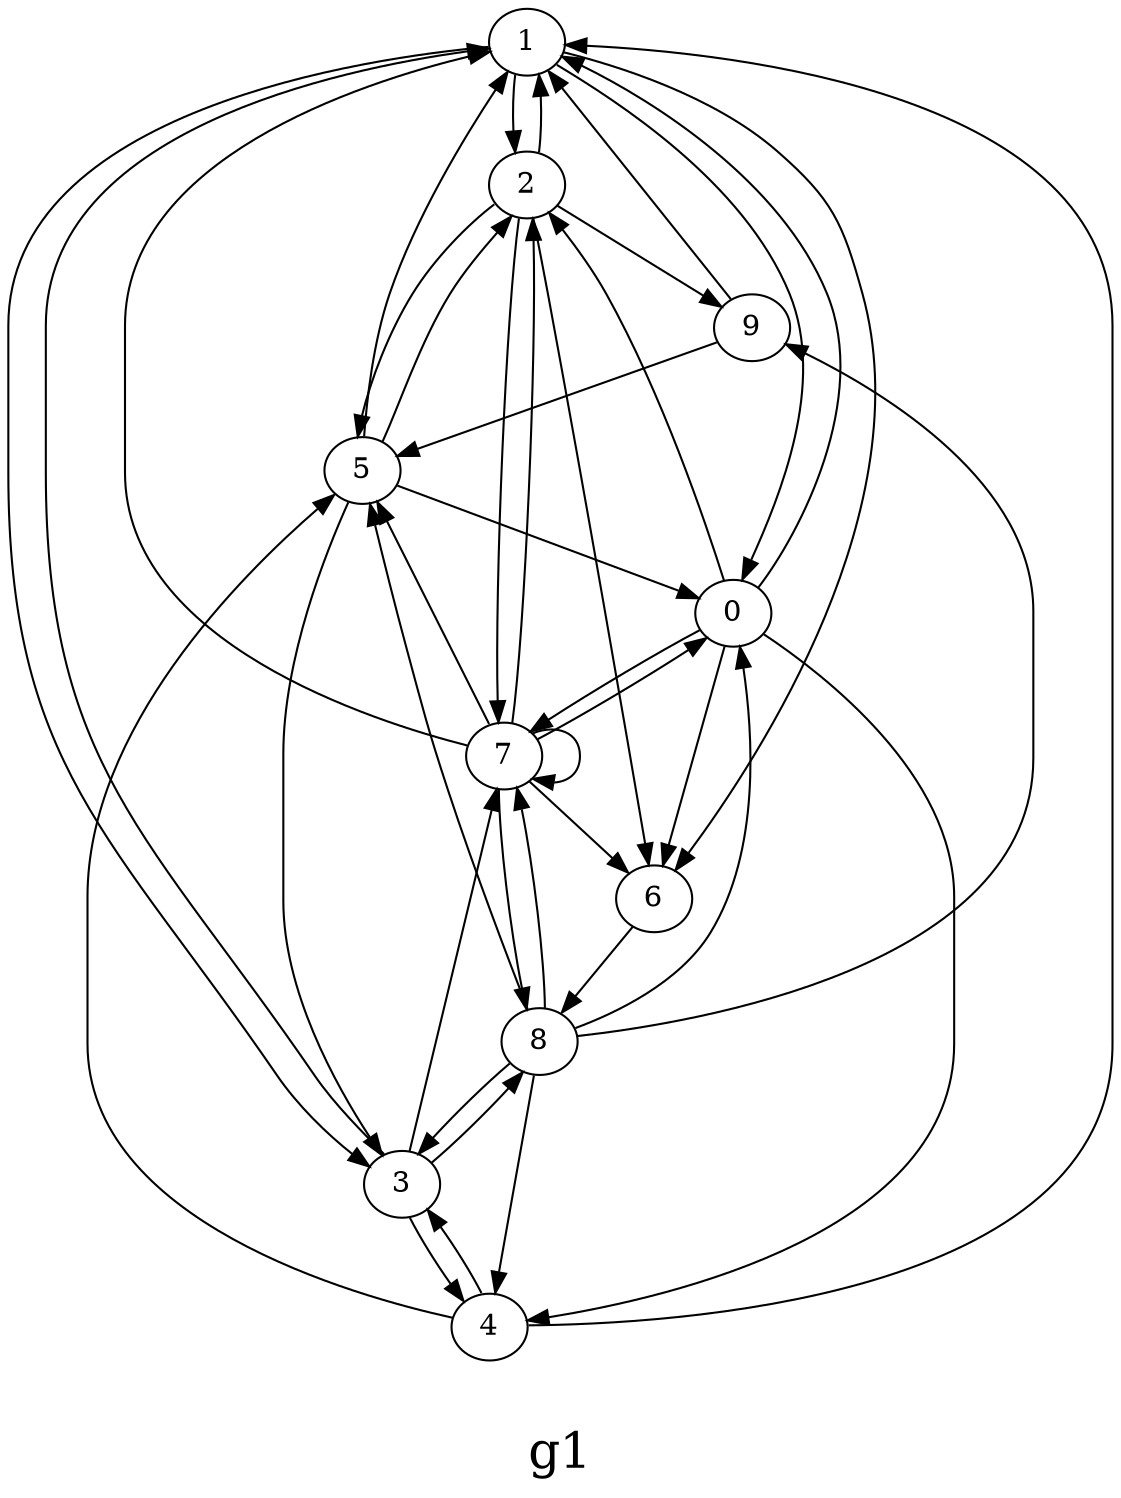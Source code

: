 /*****
g1
*****/

digraph G {
  graph [splines=true overlap=false]
  node  [shape=ellipse, width=0.3, height=0.3]
  1 [label="1"];
  2 [label="2"];
  3 [label="3"];
  4 [label="4"];
  5 [label="5"];
  6 [label="6"];
  7 [label="7"];
  8 [label="8"];
  9 [label="9"];
  0 [label="0"];
  1 -> 0;
  1 -> 2;
  1 -> 3;
  1 -> 6;
  2 -> 1;
  2 -> 5;
  2 -> 6;
  2 -> 7;
  2 -> 9;
  3 -> 1;
  3 -> 4;
  3 -> 7;
  3 -> 8;
  4 -> 1;
  4 -> 3;
  4 -> 5;
  5 -> 0;
  5 -> 1;
  5 -> 2;
  5 -> 3;
  6 -> 8;
  7 -> 0;
  7 -> 1;
  7 -> 2;
  7 -> 5;
  7 -> 6;
  7 -> 7;
  7 -> 8;
  8 -> 0;
  8 -> 3;
  8 -> 4;
  8 -> 5;
  8 -> 7;
  8 -> 9;
  9 -> 1;
  9 -> 5;
  0 -> 1;
  0 -> 2;
  0 -> 4;
  0 -> 6;
  0 -> 7;
  label = "\ng1\n";  fontsize=24;
}
